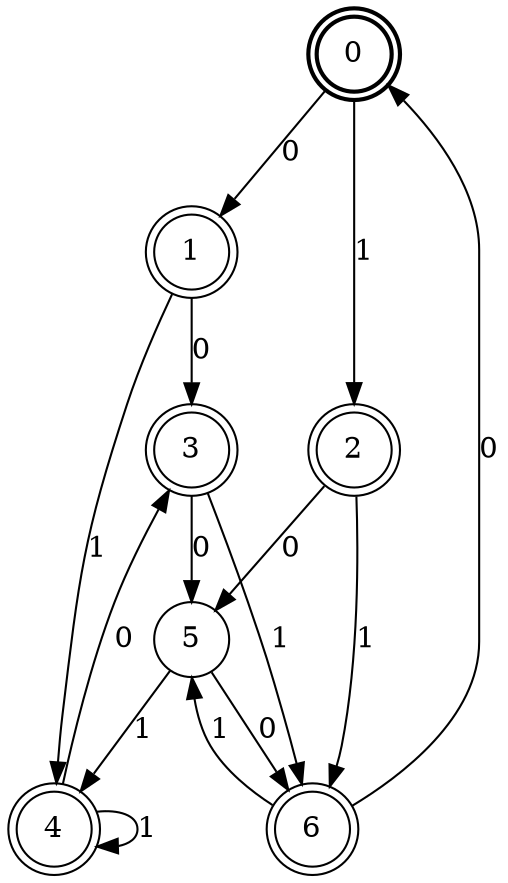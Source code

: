 digraph Automat {
    node [shape = circle];
    0 [style = "bold"];
    0 [peripheries=2]
    0 -> 1 [label = "0"];
    0 -> 2 [label = "1"];
    1 [peripheries=2]
    1 -> 3 [label = "0"];
    1 -> 4 [label = "1"];
    2 [peripheries=2]
    2 -> 5 [label = "0"];
    2 -> 6 [label = "1"];
    3 [peripheries=2]
    3 -> 5 [label = "0"];
    3 -> 6 [label = "1"];
    4 [peripheries=2]
    4 -> 3 [label = "0"];
    4 -> 4 [label = "1"];
    5 -> 6 [label = "0"];
    5 -> 4 [label = "1"];
    6 [peripheries=2]
    6 -> 0 [label = "0"];
    6 -> 5 [label = "1"];
}
